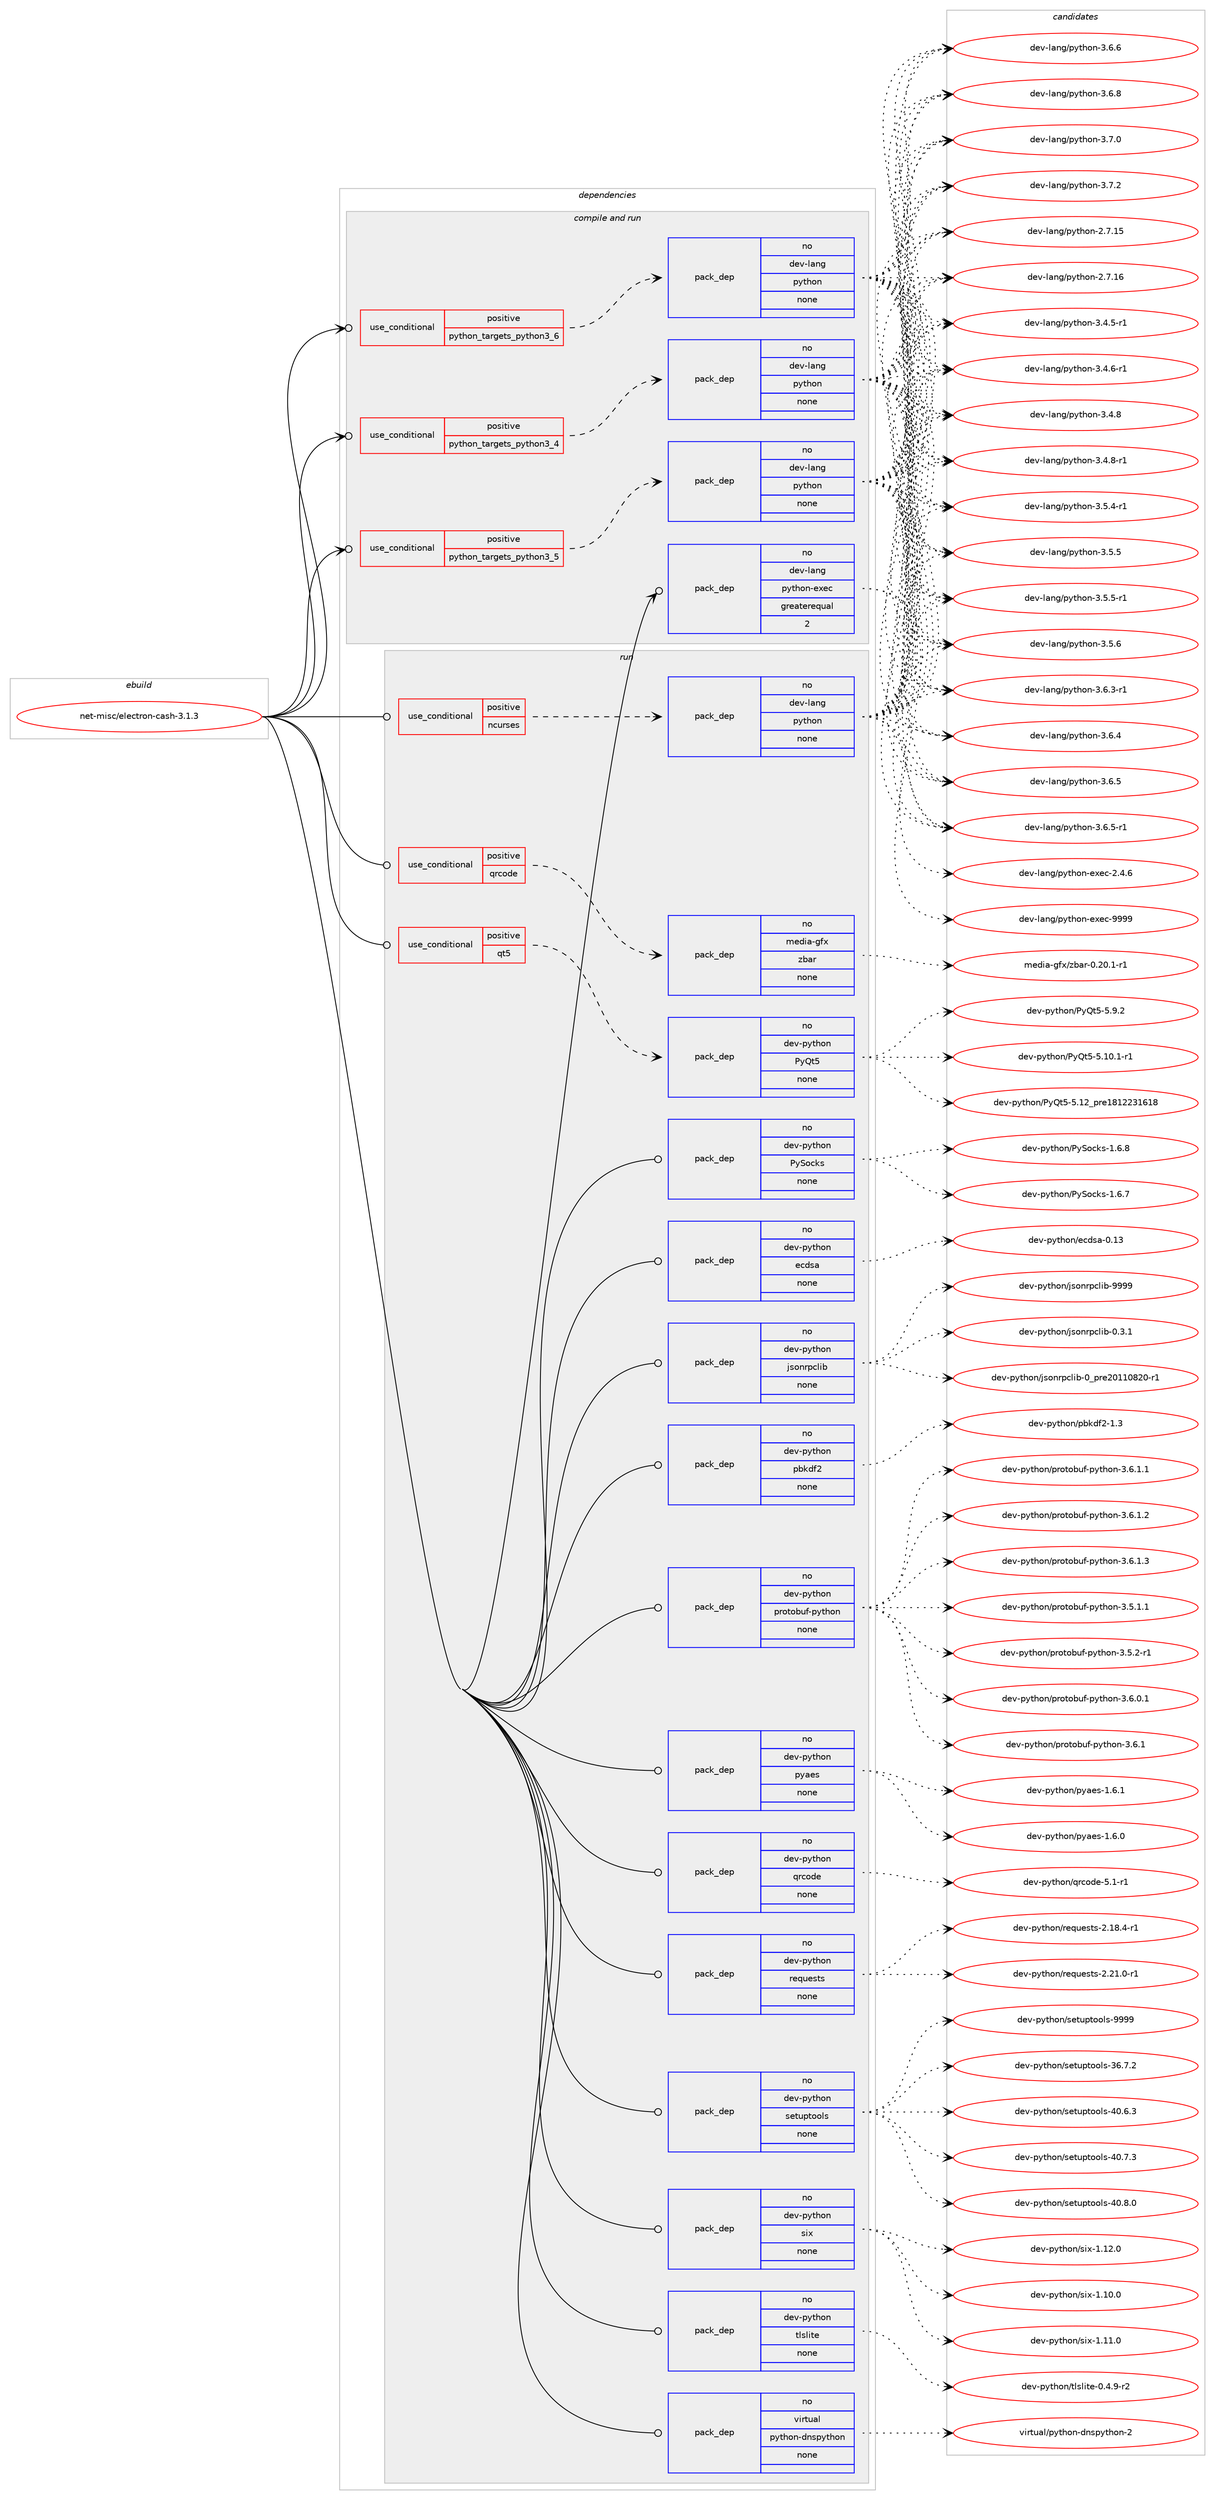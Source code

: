 digraph prolog {

# *************
# Graph options
# *************

newrank=true;
concentrate=true;
compound=true;
graph [rankdir=LR,fontname=Helvetica,fontsize=10,ranksep=1.5];#, ranksep=2.5, nodesep=0.2];
edge  [arrowhead=vee];
node  [fontname=Helvetica,fontsize=10];

# **********
# The ebuild
# **********

subgraph cluster_leftcol {
color=gray;
rank=same;
label=<<i>ebuild</i>>;
id [label="net-misc/electron-cash-3.1.3", color=red, width=4, href="../net-misc/electron-cash-3.1.3.svg"];
}

# ****************
# The dependencies
# ****************

subgraph cluster_midcol {
color=gray;
label=<<i>dependencies</i>>;
subgraph cluster_compile {
fillcolor="#eeeeee";
style=filled;
label=<<i>compile</i>>;
}
subgraph cluster_compileandrun {
fillcolor="#eeeeee";
style=filled;
label=<<i>compile and run</i>>;
subgraph cond448164 {
dependency1667266 [label=<<TABLE BORDER="0" CELLBORDER="1" CELLSPACING="0" CELLPADDING="4"><TR><TD ROWSPAN="3" CELLPADDING="10">use_conditional</TD></TR><TR><TD>positive</TD></TR><TR><TD>python_targets_python3_4</TD></TR></TABLE>>, shape=none, color=red];
subgraph pack1191987 {
dependency1667267 [label=<<TABLE BORDER="0" CELLBORDER="1" CELLSPACING="0" CELLPADDING="4" WIDTH="220"><TR><TD ROWSPAN="6" CELLPADDING="30">pack_dep</TD></TR><TR><TD WIDTH="110">no</TD></TR><TR><TD>dev-lang</TD></TR><TR><TD>python</TD></TR><TR><TD>none</TD></TR><TR><TD></TD></TR></TABLE>>, shape=none, color=blue];
}
dependency1667266:e -> dependency1667267:w [weight=20,style="dashed",arrowhead="vee"];
}
id:e -> dependency1667266:w [weight=20,style="solid",arrowhead="odotvee"];
subgraph cond448165 {
dependency1667268 [label=<<TABLE BORDER="0" CELLBORDER="1" CELLSPACING="0" CELLPADDING="4"><TR><TD ROWSPAN="3" CELLPADDING="10">use_conditional</TD></TR><TR><TD>positive</TD></TR><TR><TD>python_targets_python3_5</TD></TR></TABLE>>, shape=none, color=red];
subgraph pack1191988 {
dependency1667269 [label=<<TABLE BORDER="0" CELLBORDER="1" CELLSPACING="0" CELLPADDING="4" WIDTH="220"><TR><TD ROWSPAN="6" CELLPADDING="30">pack_dep</TD></TR><TR><TD WIDTH="110">no</TD></TR><TR><TD>dev-lang</TD></TR><TR><TD>python</TD></TR><TR><TD>none</TD></TR><TR><TD></TD></TR></TABLE>>, shape=none, color=blue];
}
dependency1667268:e -> dependency1667269:w [weight=20,style="dashed",arrowhead="vee"];
}
id:e -> dependency1667268:w [weight=20,style="solid",arrowhead="odotvee"];
subgraph cond448166 {
dependency1667270 [label=<<TABLE BORDER="0" CELLBORDER="1" CELLSPACING="0" CELLPADDING="4"><TR><TD ROWSPAN="3" CELLPADDING="10">use_conditional</TD></TR><TR><TD>positive</TD></TR><TR><TD>python_targets_python3_6</TD></TR></TABLE>>, shape=none, color=red];
subgraph pack1191989 {
dependency1667271 [label=<<TABLE BORDER="0" CELLBORDER="1" CELLSPACING="0" CELLPADDING="4" WIDTH="220"><TR><TD ROWSPAN="6" CELLPADDING="30">pack_dep</TD></TR><TR><TD WIDTH="110">no</TD></TR><TR><TD>dev-lang</TD></TR><TR><TD>python</TD></TR><TR><TD>none</TD></TR><TR><TD></TD></TR></TABLE>>, shape=none, color=blue];
}
dependency1667270:e -> dependency1667271:w [weight=20,style="dashed",arrowhead="vee"];
}
id:e -> dependency1667270:w [weight=20,style="solid",arrowhead="odotvee"];
subgraph pack1191990 {
dependency1667272 [label=<<TABLE BORDER="0" CELLBORDER="1" CELLSPACING="0" CELLPADDING="4" WIDTH="220"><TR><TD ROWSPAN="6" CELLPADDING="30">pack_dep</TD></TR><TR><TD WIDTH="110">no</TD></TR><TR><TD>dev-lang</TD></TR><TR><TD>python-exec</TD></TR><TR><TD>greaterequal</TD></TR><TR><TD>2</TD></TR></TABLE>>, shape=none, color=blue];
}
id:e -> dependency1667272:w [weight=20,style="solid",arrowhead="odotvee"];
}
subgraph cluster_run {
fillcolor="#eeeeee";
style=filled;
label=<<i>run</i>>;
subgraph cond448167 {
dependency1667273 [label=<<TABLE BORDER="0" CELLBORDER="1" CELLSPACING="0" CELLPADDING="4"><TR><TD ROWSPAN="3" CELLPADDING="10">use_conditional</TD></TR><TR><TD>positive</TD></TR><TR><TD>ncurses</TD></TR></TABLE>>, shape=none, color=red];
subgraph pack1191991 {
dependency1667274 [label=<<TABLE BORDER="0" CELLBORDER="1" CELLSPACING="0" CELLPADDING="4" WIDTH="220"><TR><TD ROWSPAN="6" CELLPADDING="30">pack_dep</TD></TR><TR><TD WIDTH="110">no</TD></TR><TR><TD>dev-lang</TD></TR><TR><TD>python</TD></TR><TR><TD>none</TD></TR><TR><TD></TD></TR></TABLE>>, shape=none, color=blue];
}
dependency1667273:e -> dependency1667274:w [weight=20,style="dashed",arrowhead="vee"];
}
id:e -> dependency1667273:w [weight=20,style="solid",arrowhead="odot"];
subgraph cond448168 {
dependency1667275 [label=<<TABLE BORDER="0" CELLBORDER="1" CELLSPACING="0" CELLPADDING="4"><TR><TD ROWSPAN="3" CELLPADDING="10">use_conditional</TD></TR><TR><TD>positive</TD></TR><TR><TD>qrcode</TD></TR></TABLE>>, shape=none, color=red];
subgraph pack1191992 {
dependency1667276 [label=<<TABLE BORDER="0" CELLBORDER="1" CELLSPACING="0" CELLPADDING="4" WIDTH="220"><TR><TD ROWSPAN="6" CELLPADDING="30">pack_dep</TD></TR><TR><TD WIDTH="110">no</TD></TR><TR><TD>media-gfx</TD></TR><TR><TD>zbar</TD></TR><TR><TD>none</TD></TR><TR><TD></TD></TR></TABLE>>, shape=none, color=blue];
}
dependency1667275:e -> dependency1667276:w [weight=20,style="dashed",arrowhead="vee"];
}
id:e -> dependency1667275:w [weight=20,style="solid",arrowhead="odot"];
subgraph cond448169 {
dependency1667277 [label=<<TABLE BORDER="0" CELLBORDER="1" CELLSPACING="0" CELLPADDING="4"><TR><TD ROWSPAN="3" CELLPADDING="10">use_conditional</TD></TR><TR><TD>positive</TD></TR><TR><TD>qt5</TD></TR></TABLE>>, shape=none, color=red];
subgraph pack1191993 {
dependency1667278 [label=<<TABLE BORDER="0" CELLBORDER="1" CELLSPACING="0" CELLPADDING="4" WIDTH="220"><TR><TD ROWSPAN="6" CELLPADDING="30">pack_dep</TD></TR><TR><TD WIDTH="110">no</TD></TR><TR><TD>dev-python</TD></TR><TR><TD>PyQt5</TD></TR><TR><TD>none</TD></TR><TR><TD></TD></TR></TABLE>>, shape=none, color=blue];
}
dependency1667277:e -> dependency1667278:w [weight=20,style="dashed",arrowhead="vee"];
}
id:e -> dependency1667277:w [weight=20,style="solid",arrowhead="odot"];
subgraph pack1191994 {
dependency1667279 [label=<<TABLE BORDER="0" CELLBORDER="1" CELLSPACING="0" CELLPADDING="4" WIDTH="220"><TR><TD ROWSPAN="6" CELLPADDING="30">pack_dep</TD></TR><TR><TD WIDTH="110">no</TD></TR><TR><TD>dev-python</TD></TR><TR><TD>PySocks</TD></TR><TR><TD>none</TD></TR><TR><TD></TD></TR></TABLE>>, shape=none, color=blue];
}
id:e -> dependency1667279:w [weight=20,style="solid",arrowhead="odot"];
subgraph pack1191995 {
dependency1667280 [label=<<TABLE BORDER="0" CELLBORDER="1" CELLSPACING="0" CELLPADDING="4" WIDTH="220"><TR><TD ROWSPAN="6" CELLPADDING="30">pack_dep</TD></TR><TR><TD WIDTH="110">no</TD></TR><TR><TD>dev-python</TD></TR><TR><TD>ecdsa</TD></TR><TR><TD>none</TD></TR><TR><TD></TD></TR></TABLE>>, shape=none, color=blue];
}
id:e -> dependency1667280:w [weight=20,style="solid",arrowhead="odot"];
subgraph pack1191996 {
dependency1667281 [label=<<TABLE BORDER="0" CELLBORDER="1" CELLSPACING="0" CELLPADDING="4" WIDTH="220"><TR><TD ROWSPAN="6" CELLPADDING="30">pack_dep</TD></TR><TR><TD WIDTH="110">no</TD></TR><TR><TD>dev-python</TD></TR><TR><TD>jsonrpclib</TD></TR><TR><TD>none</TD></TR><TR><TD></TD></TR></TABLE>>, shape=none, color=blue];
}
id:e -> dependency1667281:w [weight=20,style="solid",arrowhead="odot"];
subgraph pack1191997 {
dependency1667282 [label=<<TABLE BORDER="0" CELLBORDER="1" CELLSPACING="0" CELLPADDING="4" WIDTH="220"><TR><TD ROWSPAN="6" CELLPADDING="30">pack_dep</TD></TR><TR><TD WIDTH="110">no</TD></TR><TR><TD>dev-python</TD></TR><TR><TD>pbkdf2</TD></TR><TR><TD>none</TD></TR><TR><TD></TD></TR></TABLE>>, shape=none, color=blue];
}
id:e -> dependency1667282:w [weight=20,style="solid",arrowhead="odot"];
subgraph pack1191998 {
dependency1667283 [label=<<TABLE BORDER="0" CELLBORDER="1" CELLSPACING="0" CELLPADDING="4" WIDTH="220"><TR><TD ROWSPAN="6" CELLPADDING="30">pack_dep</TD></TR><TR><TD WIDTH="110">no</TD></TR><TR><TD>dev-python</TD></TR><TR><TD>protobuf-python</TD></TR><TR><TD>none</TD></TR><TR><TD></TD></TR></TABLE>>, shape=none, color=blue];
}
id:e -> dependency1667283:w [weight=20,style="solid",arrowhead="odot"];
subgraph pack1191999 {
dependency1667284 [label=<<TABLE BORDER="0" CELLBORDER="1" CELLSPACING="0" CELLPADDING="4" WIDTH="220"><TR><TD ROWSPAN="6" CELLPADDING="30">pack_dep</TD></TR><TR><TD WIDTH="110">no</TD></TR><TR><TD>dev-python</TD></TR><TR><TD>pyaes</TD></TR><TR><TD>none</TD></TR><TR><TD></TD></TR></TABLE>>, shape=none, color=blue];
}
id:e -> dependency1667284:w [weight=20,style="solid",arrowhead="odot"];
subgraph pack1192000 {
dependency1667285 [label=<<TABLE BORDER="0" CELLBORDER="1" CELLSPACING="0" CELLPADDING="4" WIDTH="220"><TR><TD ROWSPAN="6" CELLPADDING="30">pack_dep</TD></TR><TR><TD WIDTH="110">no</TD></TR><TR><TD>dev-python</TD></TR><TR><TD>qrcode</TD></TR><TR><TD>none</TD></TR><TR><TD></TD></TR></TABLE>>, shape=none, color=blue];
}
id:e -> dependency1667285:w [weight=20,style="solid",arrowhead="odot"];
subgraph pack1192001 {
dependency1667286 [label=<<TABLE BORDER="0" CELLBORDER="1" CELLSPACING="0" CELLPADDING="4" WIDTH="220"><TR><TD ROWSPAN="6" CELLPADDING="30">pack_dep</TD></TR><TR><TD WIDTH="110">no</TD></TR><TR><TD>dev-python</TD></TR><TR><TD>requests</TD></TR><TR><TD>none</TD></TR><TR><TD></TD></TR></TABLE>>, shape=none, color=blue];
}
id:e -> dependency1667286:w [weight=20,style="solid",arrowhead="odot"];
subgraph pack1192002 {
dependency1667287 [label=<<TABLE BORDER="0" CELLBORDER="1" CELLSPACING="0" CELLPADDING="4" WIDTH="220"><TR><TD ROWSPAN="6" CELLPADDING="30">pack_dep</TD></TR><TR><TD WIDTH="110">no</TD></TR><TR><TD>dev-python</TD></TR><TR><TD>setuptools</TD></TR><TR><TD>none</TD></TR><TR><TD></TD></TR></TABLE>>, shape=none, color=blue];
}
id:e -> dependency1667287:w [weight=20,style="solid",arrowhead="odot"];
subgraph pack1192003 {
dependency1667288 [label=<<TABLE BORDER="0" CELLBORDER="1" CELLSPACING="0" CELLPADDING="4" WIDTH="220"><TR><TD ROWSPAN="6" CELLPADDING="30">pack_dep</TD></TR><TR><TD WIDTH="110">no</TD></TR><TR><TD>dev-python</TD></TR><TR><TD>six</TD></TR><TR><TD>none</TD></TR><TR><TD></TD></TR></TABLE>>, shape=none, color=blue];
}
id:e -> dependency1667288:w [weight=20,style="solid",arrowhead="odot"];
subgraph pack1192004 {
dependency1667289 [label=<<TABLE BORDER="0" CELLBORDER="1" CELLSPACING="0" CELLPADDING="4" WIDTH="220"><TR><TD ROWSPAN="6" CELLPADDING="30">pack_dep</TD></TR><TR><TD WIDTH="110">no</TD></TR><TR><TD>dev-python</TD></TR><TR><TD>tlslite</TD></TR><TR><TD>none</TD></TR><TR><TD></TD></TR></TABLE>>, shape=none, color=blue];
}
id:e -> dependency1667289:w [weight=20,style="solid",arrowhead="odot"];
subgraph pack1192005 {
dependency1667290 [label=<<TABLE BORDER="0" CELLBORDER="1" CELLSPACING="0" CELLPADDING="4" WIDTH="220"><TR><TD ROWSPAN="6" CELLPADDING="30">pack_dep</TD></TR><TR><TD WIDTH="110">no</TD></TR><TR><TD>virtual</TD></TR><TR><TD>python-dnspython</TD></TR><TR><TD>none</TD></TR><TR><TD></TD></TR></TABLE>>, shape=none, color=blue];
}
id:e -> dependency1667290:w [weight=20,style="solid",arrowhead="odot"];
}
}

# **************
# The candidates
# **************

subgraph cluster_choices {
rank=same;
color=gray;
label=<<i>candidates</i>>;

subgraph choice1191987 {
color=black;
nodesep=1;
choice10010111845108971101034711212111610411111045504655464953 [label="dev-lang/python-2.7.15", color=red, width=4,href="../dev-lang/python-2.7.15.svg"];
choice10010111845108971101034711212111610411111045504655464954 [label="dev-lang/python-2.7.16", color=red, width=4,href="../dev-lang/python-2.7.16.svg"];
choice1001011184510897110103471121211161041111104551465246534511449 [label="dev-lang/python-3.4.5-r1", color=red, width=4,href="../dev-lang/python-3.4.5-r1.svg"];
choice1001011184510897110103471121211161041111104551465246544511449 [label="dev-lang/python-3.4.6-r1", color=red, width=4,href="../dev-lang/python-3.4.6-r1.svg"];
choice100101118451089711010347112121116104111110455146524656 [label="dev-lang/python-3.4.8", color=red, width=4,href="../dev-lang/python-3.4.8.svg"];
choice1001011184510897110103471121211161041111104551465246564511449 [label="dev-lang/python-3.4.8-r1", color=red, width=4,href="../dev-lang/python-3.4.8-r1.svg"];
choice1001011184510897110103471121211161041111104551465346524511449 [label="dev-lang/python-3.5.4-r1", color=red, width=4,href="../dev-lang/python-3.5.4-r1.svg"];
choice100101118451089711010347112121116104111110455146534653 [label="dev-lang/python-3.5.5", color=red, width=4,href="../dev-lang/python-3.5.5.svg"];
choice1001011184510897110103471121211161041111104551465346534511449 [label="dev-lang/python-3.5.5-r1", color=red, width=4,href="../dev-lang/python-3.5.5-r1.svg"];
choice100101118451089711010347112121116104111110455146534654 [label="dev-lang/python-3.5.6", color=red, width=4,href="../dev-lang/python-3.5.6.svg"];
choice1001011184510897110103471121211161041111104551465446514511449 [label="dev-lang/python-3.6.3-r1", color=red, width=4,href="../dev-lang/python-3.6.3-r1.svg"];
choice100101118451089711010347112121116104111110455146544652 [label="dev-lang/python-3.6.4", color=red, width=4,href="../dev-lang/python-3.6.4.svg"];
choice100101118451089711010347112121116104111110455146544653 [label="dev-lang/python-3.6.5", color=red, width=4,href="../dev-lang/python-3.6.5.svg"];
choice1001011184510897110103471121211161041111104551465446534511449 [label="dev-lang/python-3.6.5-r1", color=red, width=4,href="../dev-lang/python-3.6.5-r1.svg"];
choice100101118451089711010347112121116104111110455146544654 [label="dev-lang/python-3.6.6", color=red, width=4,href="../dev-lang/python-3.6.6.svg"];
choice100101118451089711010347112121116104111110455146544656 [label="dev-lang/python-3.6.8", color=red, width=4,href="../dev-lang/python-3.6.8.svg"];
choice100101118451089711010347112121116104111110455146554648 [label="dev-lang/python-3.7.0", color=red, width=4,href="../dev-lang/python-3.7.0.svg"];
choice100101118451089711010347112121116104111110455146554650 [label="dev-lang/python-3.7.2", color=red, width=4,href="../dev-lang/python-3.7.2.svg"];
dependency1667267:e -> choice10010111845108971101034711212111610411111045504655464953:w [style=dotted,weight="100"];
dependency1667267:e -> choice10010111845108971101034711212111610411111045504655464954:w [style=dotted,weight="100"];
dependency1667267:e -> choice1001011184510897110103471121211161041111104551465246534511449:w [style=dotted,weight="100"];
dependency1667267:e -> choice1001011184510897110103471121211161041111104551465246544511449:w [style=dotted,weight="100"];
dependency1667267:e -> choice100101118451089711010347112121116104111110455146524656:w [style=dotted,weight="100"];
dependency1667267:e -> choice1001011184510897110103471121211161041111104551465246564511449:w [style=dotted,weight="100"];
dependency1667267:e -> choice1001011184510897110103471121211161041111104551465346524511449:w [style=dotted,weight="100"];
dependency1667267:e -> choice100101118451089711010347112121116104111110455146534653:w [style=dotted,weight="100"];
dependency1667267:e -> choice1001011184510897110103471121211161041111104551465346534511449:w [style=dotted,weight="100"];
dependency1667267:e -> choice100101118451089711010347112121116104111110455146534654:w [style=dotted,weight="100"];
dependency1667267:e -> choice1001011184510897110103471121211161041111104551465446514511449:w [style=dotted,weight="100"];
dependency1667267:e -> choice100101118451089711010347112121116104111110455146544652:w [style=dotted,weight="100"];
dependency1667267:e -> choice100101118451089711010347112121116104111110455146544653:w [style=dotted,weight="100"];
dependency1667267:e -> choice1001011184510897110103471121211161041111104551465446534511449:w [style=dotted,weight="100"];
dependency1667267:e -> choice100101118451089711010347112121116104111110455146544654:w [style=dotted,weight="100"];
dependency1667267:e -> choice100101118451089711010347112121116104111110455146544656:w [style=dotted,weight="100"];
dependency1667267:e -> choice100101118451089711010347112121116104111110455146554648:w [style=dotted,weight="100"];
dependency1667267:e -> choice100101118451089711010347112121116104111110455146554650:w [style=dotted,weight="100"];
}
subgraph choice1191988 {
color=black;
nodesep=1;
choice10010111845108971101034711212111610411111045504655464953 [label="dev-lang/python-2.7.15", color=red, width=4,href="../dev-lang/python-2.7.15.svg"];
choice10010111845108971101034711212111610411111045504655464954 [label="dev-lang/python-2.7.16", color=red, width=4,href="../dev-lang/python-2.7.16.svg"];
choice1001011184510897110103471121211161041111104551465246534511449 [label="dev-lang/python-3.4.5-r1", color=red, width=4,href="../dev-lang/python-3.4.5-r1.svg"];
choice1001011184510897110103471121211161041111104551465246544511449 [label="dev-lang/python-3.4.6-r1", color=red, width=4,href="../dev-lang/python-3.4.6-r1.svg"];
choice100101118451089711010347112121116104111110455146524656 [label="dev-lang/python-3.4.8", color=red, width=4,href="../dev-lang/python-3.4.8.svg"];
choice1001011184510897110103471121211161041111104551465246564511449 [label="dev-lang/python-3.4.8-r1", color=red, width=4,href="../dev-lang/python-3.4.8-r1.svg"];
choice1001011184510897110103471121211161041111104551465346524511449 [label="dev-lang/python-3.5.4-r1", color=red, width=4,href="../dev-lang/python-3.5.4-r1.svg"];
choice100101118451089711010347112121116104111110455146534653 [label="dev-lang/python-3.5.5", color=red, width=4,href="../dev-lang/python-3.5.5.svg"];
choice1001011184510897110103471121211161041111104551465346534511449 [label="dev-lang/python-3.5.5-r1", color=red, width=4,href="../dev-lang/python-3.5.5-r1.svg"];
choice100101118451089711010347112121116104111110455146534654 [label="dev-lang/python-3.5.6", color=red, width=4,href="../dev-lang/python-3.5.6.svg"];
choice1001011184510897110103471121211161041111104551465446514511449 [label="dev-lang/python-3.6.3-r1", color=red, width=4,href="../dev-lang/python-3.6.3-r1.svg"];
choice100101118451089711010347112121116104111110455146544652 [label="dev-lang/python-3.6.4", color=red, width=4,href="../dev-lang/python-3.6.4.svg"];
choice100101118451089711010347112121116104111110455146544653 [label="dev-lang/python-3.6.5", color=red, width=4,href="../dev-lang/python-3.6.5.svg"];
choice1001011184510897110103471121211161041111104551465446534511449 [label="dev-lang/python-3.6.5-r1", color=red, width=4,href="../dev-lang/python-3.6.5-r1.svg"];
choice100101118451089711010347112121116104111110455146544654 [label="dev-lang/python-3.6.6", color=red, width=4,href="../dev-lang/python-3.6.6.svg"];
choice100101118451089711010347112121116104111110455146544656 [label="dev-lang/python-3.6.8", color=red, width=4,href="../dev-lang/python-3.6.8.svg"];
choice100101118451089711010347112121116104111110455146554648 [label="dev-lang/python-3.7.0", color=red, width=4,href="../dev-lang/python-3.7.0.svg"];
choice100101118451089711010347112121116104111110455146554650 [label="dev-lang/python-3.7.2", color=red, width=4,href="../dev-lang/python-3.7.2.svg"];
dependency1667269:e -> choice10010111845108971101034711212111610411111045504655464953:w [style=dotted,weight="100"];
dependency1667269:e -> choice10010111845108971101034711212111610411111045504655464954:w [style=dotted,weight="100"];
dependency1667269:e -> choice1001011184510897110103471121211161041111104551465246534511449:w [style=dotted,weight="100"];
dependency1667269:e -> choice1001011184510897110103471121211161041111104551465246544511449:w [style=dotted,weight="100"];
dependency1667269:e -> choice100101118451089711010347112121116104111110455146524656:w [style=dotted,weight="100"];
dependency1667269:e -> choice1001011184510897110103471121211161041111104551465246564511449:w [style=dotted,weight="100"];
dependency1667269:e -> choice1001011184510897110103471121211161041111104551465346524511449:w [style=dotted,weight="100"];
dependency1667269:e -> choice100101118451089711010347112121116104111110455146534653:w [style=dotted,weight="100"];
dependency1667269:e -> choice1001011184510897110103471121211161041111104551465346534511449:w [style=dotted,weight="100"];
dependency1667269:e -> choice100101118451089711010347112121116104111110455146534654:w [style=dotted,weight="100"];
dependency1667269:e -> choice1001011184510897110103471121211161041111104551465446514511449:w [style=dotted,weight="100"];
dependency1667269:e -> choice100101118451089711010347112121116104111110455146544652:w [style=dotted,weight="100"];
dependency1667269:e -> choice100101118451089711010347112121116104111110455146544653:w [style=dotted,weight="100"];
dependency1667269:e -> choice1001011184510897110103471121211161041111104551465446534511449:w [style=dotted,weight="100"];
dependency1667269:e -> choice100101118451089711010347112121116104111110455146544654:w [style=dotted,weight="100"];
dependency1667269:e -> choice100101118451089711010347112121116104111110455146544656:w [style=dotted,weight="100"];
dependency1667269:e -> choice100101118451089711010347112121116104111110455146554648:w [style=dotted,weight="100"];
dependency1667269:e -> choice100101118451089711010347112121116104111110455146554650:w [style=dotted,weight="100"];
}
subgraph choice1191989 {
color=black;
nodesep=1;
choice10010111845108971101034711212111610411111045504655464953 [label="dev-lang/python-2.7.15", color=red, width=4,href="../dev-lang/python-2.7.15.svg"];
choice10010111845108971101034711212111610411111045504655464954 [label="dev-lang/python-2.7.16", color=red, width=4,href="../dev-lang/python-2.7.16.svg"];
choice1001011184510897110103471121211161041111104551465246534511449 [label="dev-lang/python-3.4.5-r1", color=red, width=4,href="../dev-lang/python-3.4.5-r1.svg"];
choice1001011184510897110103471121211161041111104551465246544511449 [label="dev-lang/python-3.4.6-r1", color=red, width=4,href="../dev-lang/python-3.4.6-r1.svg"];
choice100101118451089711010347112121116104111110455146524656 [label="dev-lang/python-3.4.8", color=red, width=4,href="../dev-lang/python-3.4.8.svg"];
choice1001011184510897110103471121211161041111104551465246564511449 [label="dev-lang/python-3.4.8-r1", color=red, width=4,href="../dev-lang/python-3.4.8-r1.svg"];
choice1001011184510897110103471121211161041111104551465346524511449 [label="dev-lang/python-3.5.4-r1", color=red, width=4,href="../dev-lang/python-3.5.4-r1.svg"];
choice100101118451089711010347112121116104111110455146534653 [label="dev-lang/python-3.5.5", color=red, width=4,href="../dev-lang/python-3.5.5.svg"];
choice1001011184510897110103471121211161041111104551465346534511449 [label="dev-lang/python-3.5.5-r1", color=red, width=4,href="../dev-lang/python-3.5.5-r1.svg"];
choice100101118451089711010347112121116104111110455146534654 [label="dev-lang/python-3.5.6", color=red, width=4,href="../dev-lang/python-3.5.6.svg"];
choice1001011184510897110103471121211161041111104551465446514511449 [label="dev-lang/python-3.6.3-r1", color=red, width=4,href="../dev-lang/python-3.6.3-r1.svg"];
choice100101118451089711010347112121116104111110455146544652 [label="dev-lang/python-3.6.4", color=red, width=4,href="../dev-lang/python-3.6.4.svg"];
choice100101118451089711010347112121116104111110455146544653 [label="dev-lang/python-3.6.5", color=red, width=4,href="../dev-lang/python-3.6.5.svg"];
choice1001011184510897110103471121211161041111104551465446534511449 [label="dev-lang/python-3.6.5-r1", color=red, width=4,href="../dev-lang/python-3.6.5-r1.svg"];
choice100101118451089711010347112121116104111110455146544654 [label="dev-lang/python-3.6.6", color=red, width=4,href="../dev-lang/python-3.6.6.svg"];
choice100101118451089711010347112121116104111110455146544656 [label="dev-lang/python-3.6.8", color=red, width=4,href="../dev-lang/python-3.6.8.svg"];
choice100101118451089711010347112121116104111110455146554648 [label="dev-lang/python-3.7.0", color=red, width=4,href="../dev-lang/python-3.7.0.svg"];
choice100101118451089711010347112121116104111110455146554650 [label="dev-lang/python-3.7.2", color=red, width=4,href="../dev-lang/python-3.7.2.svg"];
dependency1667271:e -> choice10010111845108971101034711212111610411111045504655464953:w [style=dotted,weight="100"];
dependency1667271:e -> choice10010111845108971101034711212111610411111045504655464954:w [style=dotted,weight="100"];
dependency1667271:e -> choice1001011184510897110103471121211161041111104551465246534511449:w [style=dotted,weight="100"];
dependency1667271:e -> choice1001011184510897110103471121211161041111104551465246544511449:w [style=dotted,weight="100"];
dependency1667271:e -> choice100101118451089711010347112121116104111110455146524656:w [style=dotted,weight="100"];
dependency1667271:e -> choice1001011184510897110103471121211161041111104551465246564511449:w [style=dotted,weight="100"];
dependency1667271:e -> choice1001011184510897110103471121211161041111104551465346524511449:w [style=dotted,weight="100"];
dependency1667271:e -> choice100101118451089711010347112121116104111110455146534653:w [style=dotted,weight="100"];
dependency1667271:e -> choice1001011184510897110103471121211161041111104551465346534511449:w [style=dotted,weight="100"];
dependency1667271:e -> choice100101118451089711010347112121116104111110455146534654:w [style=dotted,weight="100"];
dependency1667271:e -> choice1001011184510897110103471121211161041111104551465446514511449:w [style=dotted,weight="100"];
dependency1667271:e -> choice100101118451089711010347112121116104111110455146544652:w [style=dotted,weight="100"];
dependency1667271:e -> choice100101118451089711010347112121116104111110455146544653:w [style=dotted,weight="100"];
dependency1667271:e -> choice1001011184510897110103471121211161041111104551465446534511449:w [style=dotted,weight="100"];
dependency1667271:e -> choice100101118451089711010347112121116104111110455146544654:w [style=dotted,weight="100"];
dependency1667271:e -> choice100101118451089711010347112121116104111110455146544656:w [style=dotted,weight="100"];
dependency1667271:e -> choice100101118451089711010347112121116104111110455146554648:w [style=dotted,weight="100"];
dependency1667271:e -> choice100101118451089711010347112121116104111110455146554650:w [style=dotted,weight="100"];
}
subgraph choice1191990 {
color=black;
nodesep=1;
choice1001011184510897110103471121211161041111104510112010199455046524654 [label="dev-lang/python-exec-2.4.6", color=red, width=4,href="../dev-lang/python-exec-2.4.6.svg"];
choice10010111845108971101034711212111610411111045101120101994557575757 [label="dev-lang/python-exec-9999", color=red, width=4,href="../dev-lang/python-exec-9999.svg"];
dependency1667272:e -> choice1001011184510897110103471121211161041111104510112010199455046524654:w [style=dotted,weight="100"];
dependency1667272:e -> choice10010111845108971101034711212111610411111045101120101994557575757:w [style=dotted,weight="100"];
}
subgraph choice1191991 {
color=black;
nodesep=1;
choice10010111845108971101034711212111610411111045504655464953 [label="dev-lang/python-2.7.15", color=red, width=4,href="../dev-lang/python-2.7.15.svg"];
choice10010111845108971101034711212111610411111045504655464954 [label="dev-lang/python-2.7.16", color=red, width=4,href="../dev-lang/python-2.7.16.svg"];
choice1001011184510897110103471121211161041111104551465246534511449 [label="dev-lang/python-3.4.5-r1", color=red, width=4,href="../dev-lang/python-3.4.5-r1.svg"];
choice1001011184510897110103471121211161041111104551465246544511449 [label="dev-lang/python-3.4.6-r1", color=red, width=4,href="../dev-lang/python-3.4.6-r1.svg"];
choice100101118451089711010347112121116104111110455146524656 [label="dev-lang/python-3.4.8", color=red, width=4,href="../dev-lang/python-3.4.8.svg"];
choice1001011184510897110103471121211161041111104551465246564511449 [label="dev-lang/python-3.4.8-r1", color=red, width=4,href="../dev-lang/python-3.4.8-r1.svg"];
choice1001011184510897110103471121211161041111104551465346524511449 [label="dev-lang/python-3.5.4-r1", color=red, width=4,href="../dev-lang/python-3.5.4-r1.svg"];
choice100101118451089711010347112121116104111110455146534653 [label="dev-lang/python-3.5.5", color=red, width=4,href="../dev-lang/python-3.5.5.svg"];
choice1001011184510897110103471121211161041111104551465346534511449 [label="dev-lang/python-3.5.5-r1", color=red, width=4,href="../dev-lang/python-3.5.5-r1.svg"];
choice100101118451089711010347112121116104111110455146534654 [label="dev-lang/python-3.5.6", color=red, width=4,href="../dev-lang/python-3.5.6.svg"];
choice1001011184510897110103471121211161041111104551465446514511449 [label="dev-lang/python-3.6.3-r1", color=red, width=4,href="../dev-lang/python-3.6.3-r1.svg"];
choice100101118451089711010347112121116104111110455146544652 [label="dev-lang/python-3.6.4", color=red, width=4,href="../dev-lang/python-3.6.4.svg"];
choice100101118451089711010347112121116104111110455146544653 [label="dev-lang/python-3.6.5", color=red, width=4,href="../dev-lang/python-3.6.5.svg"];
choice1001011184510897110103471121211161041111104551465446534511449 [label="dev-lang/python-3.6.5-r1", color=red, width=4,href="../dev-lang/python-3.6.5-r1.svg"];
choice100101118451089711010347112121116104111110455146544654 [label="dev-lang/python-3.6.6", color=red, width=4,href="../dev-lang/python-3.6.6.svg"];
choice100101118451089711010347112121116104111110455146544656 [label="dev-lang/python-3.6.8", color=red, width=4,href="../dev-lang/python-3.6.8.svg"];
choice100101118451089711010347112121116104111110455146554648 [label="dev-lang/python-3.7.0", color=red, width=4,href="../dev-lang/python-3.7.0.svg"];
choice100101118451089711010347112121116104111110455146554650 [label="dev-lang/python-3.7.2", color=red, width=4,href="../dev-lang/python-3.7.2.svg"];
dependency1667274:e -> choice10010111845108971101034711212111610411111045504655464953:w [style=dotted,weight="100"];
dependency1667274:e -> choice10010111845108971101034711212111610411111045504655464954:w [style=dotted,weight="100"];
dependency1667274:e -> choice1001011184510897110103471121211161041111104551465246534511449:w [style=dotted,weight="100"];
dependency1667274:e -> choice1001011184510897110103471121211161041111104551465246544511449:w [style=dotted,weight="100"];
dependency1667274:e -> choice100101118451089711010347112121116104111110455146524656:w [style=dotted,weight="100"];
dependency1667274:e -> choice1001011184510897110103471121211161041111104551465246564511449:w [style=dotted,weight="100"];
dependency1667274:e -> choice1001011184510897110103471121211161041111104551465346524511449:w [style=dotted,weight="100"];
dependency1667274:e -> choice100101118451089711010347112121116104111110455146534653:w [style=dotted,weight="100"];
dependency1667274:e -> choice1001011184510897110103471121211161041111104551465346534511449:w [style=dotted,weight="100"];
dependency1667274:e -> choice100101118451089711010347112121116104111110455146534654:w [style=dotted,weight="100"];
dependency1667274:e -> choice1001011184510897110103471121211161041111104551465446514511449:w [style=dotted,weight="100"];
dependency1667274:e -> choice100101118451089711010347112121116104111110455146544652:w [style=dotted,weight="100"];
dependency1667274:e -> choice100101118451089711010347112121116104111110455146544653:w [style=dotted,weight="100"];
dependency1667274:e -> choice1001011184510897110103471121211161041111104551465446534511449:w [style=dotted,weight="100"];
dependency1667274:e -> choice100101118451089711010347112121116104111110455146544654:w [style=dotted,weight="100"];
dependency1667274:e -> choice100101118451089711010347112121116104111110455146544656:w [style=dotted,weight="100"];
dependency1667274:e -> choice100101118451089711010347112121116104111110455146554648:w [style=dotted,weight="100"];
dependency1667274:e -> choice100101118451089711010347112121116104111110455146554650:w [style=dotted,weight="100"];
}
subgraph choice1191992 {
color=black;
nodesep=1;
choice1091011001059745103102120471229897114454846504846494511449 [label="media-gfx/zbar-0.20.1-r1", color=red, width=4,href="../media-gfx/zbar-0.20.1-r1.svg"];
dependency1667276:e -> choice1091011001059745103102120471229897114454846504846494511449:w [style=dotted,weight="100"];
}
subgraph choice1191993 {
color=black;
nodesep=1;
choice1001011184511212111610411111047801218111653455346494846494511449 [label="dev-python/PyQt5-5.10.1-r1", color=red, width=4,href="../dev-python/PyQt5-5.10.1-r1.svg"];
choice100101118451121211161041111104780121811165345534649509511211410149564950505149544956 [label="dev-python/PyQt5-5.12_pre1812231618", color=red, width=4,href="../dev-python/PyQt5-5.12_pre1812231618.svg"];
choice1001011184511212111610411111047801218111653455346574650 [label="dev-python/PyQt5-5.9.2", color=red, width=4,href="../dev-python/PyQt5-5.9.2.svg"];
dependency1667278:e -> choice1001011184511212111610411111047801218111653455346494846494511449:w [style=dotted,weight="100"];
dependency1667278:e -> choice100101118451121211161041111104780121811165345534649509511211410149564950505149544956:w [style=dotted,weight="100"];
dependency1667278:e -> choice1001011184511212111610411111047801218111653455346574650:w [style=dotted,weight="100"];
}
subgraph choice1191994 {
color=black;
nodesep=1;
choice1001011184511212111610411111047801218311199107115454946544655 [label="dev-python/PySocks-1.6.7", color=red, width=4,href="../dev-python/PySocks-1.6.7.svg"];
choice1001011184511212111610411111047801218311199107115454946544656 [label="dev-python/PySocks-1.6.8", color=red, width=4,href="../dev-python/PySocks-1.6.8.svg"];
dependency1667279:e -> choice1001011184511212111610411111047801218311199107115454946544655:w [style=dotted,weight="100"];
dependency1667279:e -> choice1001011184511212111610411111047801218311199107115454946544656:w [style=dotted,weight="100"];
}
subgraph choice1191995 {
color=black;
nodesep=1;
choice100101118451121211161041111104710199100115974548464951 [label="dev-python/ecdsa-0.13", color=red, width=4,href="../dev-python/ecdsa-0.13.svg"];
dependency1667280:e -> choice100101118451121211161041111104710199100115974548464951:w [style=dotted,weight="100"];
}
subgraph choice1191996 {
color=black;
nodesep=1;
choice10010111845112121116104111110471061151111101141129910810598454846514649 [label="dev-python/jsonrpclib-0.3.1", color=red, width=4,href="../dev-python/jsonrpclib-0.3.1.svg"];
choice1001011184511212111610411111047106115111110114112991081059845489511211410150484949485650484511449 [label="dev-python/jsonrpclib-0_pre20110820-r1", color=red, width=4,href="../dev-python/jsonrpclib-0_pre20110820-r1.svg"];
choice100101118451121211161041111104710611511111011411299108105984557575757 [label="dev-python/jsonrpclib-9999", color=red, width=4,href="../dev-python/jsonrpclib-9999.svg"];
dependency1667281:e -> choice10010111845112121116104111110471061151111101141129910810598454846514649:w [style=dotted,weight="100"];
dependency1667281:e -> choice1001011184511212111610411111047106115111110114112991081059845489511211410150484949485650484511449:w [style=dotted,weight="100"];
dependency1667281:e -> choice100101118451121211161041111104710611511111011411299108105984557575757:w [style=dotted,weight="100"];
}
subgraph choice1191997 {
color=black;
nodesep=1;
choice1001011184511212111610411111047112981071001025045494651 [label="dev-python/pbkdf2-1.3", color=red, width=4,href="../dev-python/pbkdf2-1.3.svg"];
dependency1667282:e -> choice1001011184511212111610411111047112981071001025045494651:w [style=dotted,weight="100"];
}
subgraph choice1191998 {
color=black;
nodesep=1;
choice100101118451121211161041111104711211411111611198117102451121211161041111104551465346494649 [label="dev-python/protobuf-python-3.5.1.1", color=red, width=4,href="../dev-python/protobuf-python-3.5.1.1.svg"];
choice100101118451121211161041111104711211411111611198117102451121211161041111104551465346504511449 [label="dev-python/protobuf-python-3.5.2-r1", color=red, width=4,href="../dev-python/protobuf-python-3.5.2-r1.svg"];
choice100101118451121211161041111104711211411111611198117102451121211161041111104551465446484649 [label="dev-python/protobuf-python-3.6.0.1", color=red, width=4,href="../dev-python/protobuf-python-3.6.0.1.svg"];
choice10010111845112121116104111110471121141111161119811710245112121116104111110455146544649 [label="dev-python/protobuf-python-3.6.1", color=red, width=4,href="../dev-python/protobuf-python-3.6.1.svg"];
choice100101118451121211161041111104711211411111611198117102451121211161041111104551465446494649 [label="dev-python/protobuf-python-3.6.1.1", color=red, width=4,href="../dev-python/protobuf-python-3.6.1.1.svg"];
choice100101118451121211161041111104711211411111611198117102451121211161041111104551465446494650 [label="dev-python/protobuf-python-3.6.1.2", color=red, width=4,href="../dev-python/protobuf-python-3.6.1.2.svg"];
choice100101118451121211161041111104711211411111611198117102451121211161041111104551465446494651 [label="dev-python/protobuf-python-3.6.1.3", color=red, width=4,href="../dev-python/protobuf-python-3.6.1.3.svg"];
dependency1667283:e -> choice100101118451121211161041111104711211411111611198117102451121211161041111104551465346494649:w [style=dotted,weight="100"];
dependency1667283:e -> choice100101118451121211161041111104711211411111611198117102451121211161041111104551465346504511449:w [style=dotted,weight="100"];
dependency1667283:e -> choice100101118451121211161041111104711211411111611198117102451121211161041111104551465446484649:w [style=dotted,weight="100"];
dependency1667283:e -> choice10010111845112121116104111110471121141111161119811710245112121116104111110455146544649:w [style=dotted,weight="100"];
dependency1667283:e -> choice100101118451121211161041111104711211411111611198117102451121211161041111104551465446494649:w [style=dotted,weight="100"];
dependency1667283:e -> choice100101118451121211161041111104711211411111611198117102451121211161041111104551465446494650:w [style=dotted,weight="100"];
dependency1667283:e -> choice100101118451121211161041111104711211411111611198117102451121211161041111104551465446494651:w [style=dotted,weight="100"];
}
subgraph choice1191999 {
color=black;
nodesep=1;
choice100101118451121211161041111104711212197101115454946544648 [label="dev-python/pyaes-1.6.0", color=red, width=4,href="../dev-python/pyaes-1.6.0.svg"];
choice100101118451121211161041111104711212197101115454946544649 [label="dev-python/pyaes-1.6.1", color=red, width=4,href="../dev-python/pyaes-1.6.1.svg"];
dependency1667284:e -> choice100101118451121211161041111104711212197101115454946544648:w [style=dotted,weight="100"];
dependency1667284:e -> choice100101118451121211161041111104711212197101115454946544649:w [style=dotted,weight="100"];
}
subgraph choice1192000 {
color=black;
nodesep=1;
choice100101118451121211161041111104711311499111100101455346494511449 [label="dev-python/qrcode-5.1-r1", color=red, width=4,href="../dev-python/qrcode-5.1-r1.svg"];
dependency1667285:e -> choice100101118451121211161041111104711311499111100101455346494511449:w [style=dotted,weight="100"];
}
subgraph choice1192001 {
color=black;
nodesep=1;
choice1001011184511212111610411111047114101113117101115116115455046495646524511449 [label="dev-python/requests-2.18.4-r1", color=red, width=4,href="../dev-python/requests-2.18.4-r1.svg"];
choice1001011184511212111610411111047114101113117101115116115455046504946484511449 [label="dev-python/requests-2.21.0-r1", color=red, width=4,href="../dev-python/requests-2.21.0-r1.svg"];
dependency1667286:e -> choice1001011184511212111610411111047114101113117101115116115455046495646524511449:w [style=dotted,weight="100"];
dependency1667286:e -> choice1001011184511212111610411111047114101113117101115116115455046504946484511449:w [style=dotted,weight="100"];
}
subgraph choice1192002 {
color=black;
nodesep=1;
choice100101118451121211161041111104711510111611711211611111110811545515446554650 [label="dev-python/setuptools-36.7.2", color=red, width=4,href="../dev-python/setuptools-36.7.2.svg"];
choice100101118451121211161041111104711510111611711211611111110811545524846544651 [label="dev-python/setuptools-40.6.3", color=red, width=4,href="../dev-python/setuptools-40.6.3.svg"];
choice100101118451121211161041111104711510111611711211611111110811545524846554651 [label="dev-python/setuptools-40.7.3", color=red, width=4,href="../dev-python/setuptools-40.7.3.svg"];
choice100101118451121211161041111104711510111611711211611111110811545524846564648 [label="dev-python/setuptools-40.8.0", color=red, width=4,href="../dev-python/setuptools-40.8.0.svg"];
choice10010111845112121116104111110471151011161171121161111111081154557575757 [label="dev-python/setuptools-9999", color=red, width=4,href="../dev-python/setuptools-9999.svg"];
dependency1667287:e -> choice100101118451121211161041111104711510111611711211611111110811545515446554650:w [style=dotted,weight="100"];
dependency1667287:e -> choice100101118451121211161041111104711510111611711211611111110811545524846544651:w [style=dotted,weight="100"];
dependency1667287:e -> choice100101118451121211161041111104711510111611711211611111110811545524846554651:w [style=dotted,weight="100"];
dependency1667287:e -> choice100101118451121211161041111104711510111611711211611111110811545524846564648:w [style=dotted,weight="100"];
dependency1667287:e -> choice10010111845112121116104111110471151011161171121161111111081154557575757:w [style=dotted,weight="100"];
}
subgraph choice1192003 {
color=black;
nodesep=1;
choice100101118451121211161041111104711510512045494649484648 [label="dev-python/six-1.10.0", color=red, width=4,href="../dev-python/six-1.10.0.svg"];
choice100101118451121211161041111104711510512045494649494648 [label="dev-python/six-1.11.0", color=red, width=4,href="../dev-python/six-1.11.0.svg"];
choice100101118451121211161041111104711510512045494649504648 [label="dev-python/six-1.12.0", color=red, width=4,href="../dev-python/six-1.12.0.svg"];
dependency1667288:e -> choice100101118451121211161041111104711510512045494649484648:w [style=dotted,weight="100"];
dependency1667288:e -> choice100101118451121211161041111104711510512045494649494648:w [style=dotted,weight="100"];
dependency1667288:e -> choice100101118451121211161041111104711510512045494649504648:w [style=dotted,weight="100"];
}
subgraph choice1192004 {
color=black;
nodesep=1;
choice10010111845112121116104111110471161081151081051161014548465246574511450 [label="dev-python/tlslite-0.4.9-r2", color=red, width=4,href="../dev-python/tlslite-0.4.9-r2.svg"];
dependency1667289:e -> choice10010111845112121116104111110471161081151081051161014548465246574511450:w [style=dotted,weight="100"];
}
subgraph choice1192005 {
color=black;
nodesep=1;
choice1181051141161179710847112121116104111110451001101151121211161041111104550 [label="virtual/python-dnspython-2", color=red, width=4,href="../virtual/python-dnspython-2.svg"];
dependency1667290:e -> choice1181051141161179710847112121116104111110451001101151121211161041111104550:w [style=dotted,weight="100"];
}
}

}
